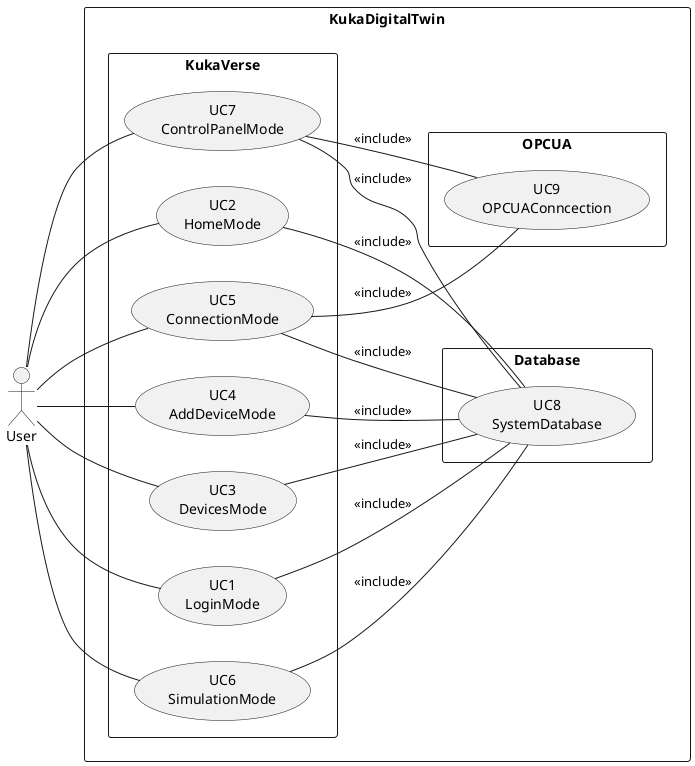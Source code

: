 @startuml "KukaDigitalTwin"


left to right direction
skinparam packageStyle rect
actor User as AC
rectangle "KukaDigitalTwin" {
    rectangle "KukaVerse" {
    usecase "UC1\nLoginMode" as UC1 
    usecase "UC2\nHomeMode" as UC2
    usecase "UC3\nDevicesMode" as UC3
    usecase "UC4\nAddDeviceMode" as UC4
    usecase "UC5\nConnectionMode" as UC5
    usecase "UC6\nSimulationMode" as UC6
    usecase "UC7\nControlPanelMode" as UC7
    }

    rectangle "Database" {
        usecase "UC8\nSystemDatabase" as UC8
    }
    rectangle "OPCUA" {
        usecase "UC9\nOPCUAConncection" as UC9

    }
}
AC -- UC1
AC -- UC2
AC -- UC3
AC -- UC4
AC -- UC5
AC -- UC6
AC -- UC7
UC1 -- UC8 : <<include>>
UC2 -- UC8 : <<include>>
UC3 -- UC8 : <<include>>
UC4 -- UC8 : <<include>>
UC5 -- UC8 : <<include>>
UC6 -- UC8 : <<include>>
UC7 -- UC8 : <<include>>
UC5 -- UC9 : <<include>>
UC7 -- UC9 : <<include>>
@enduml
